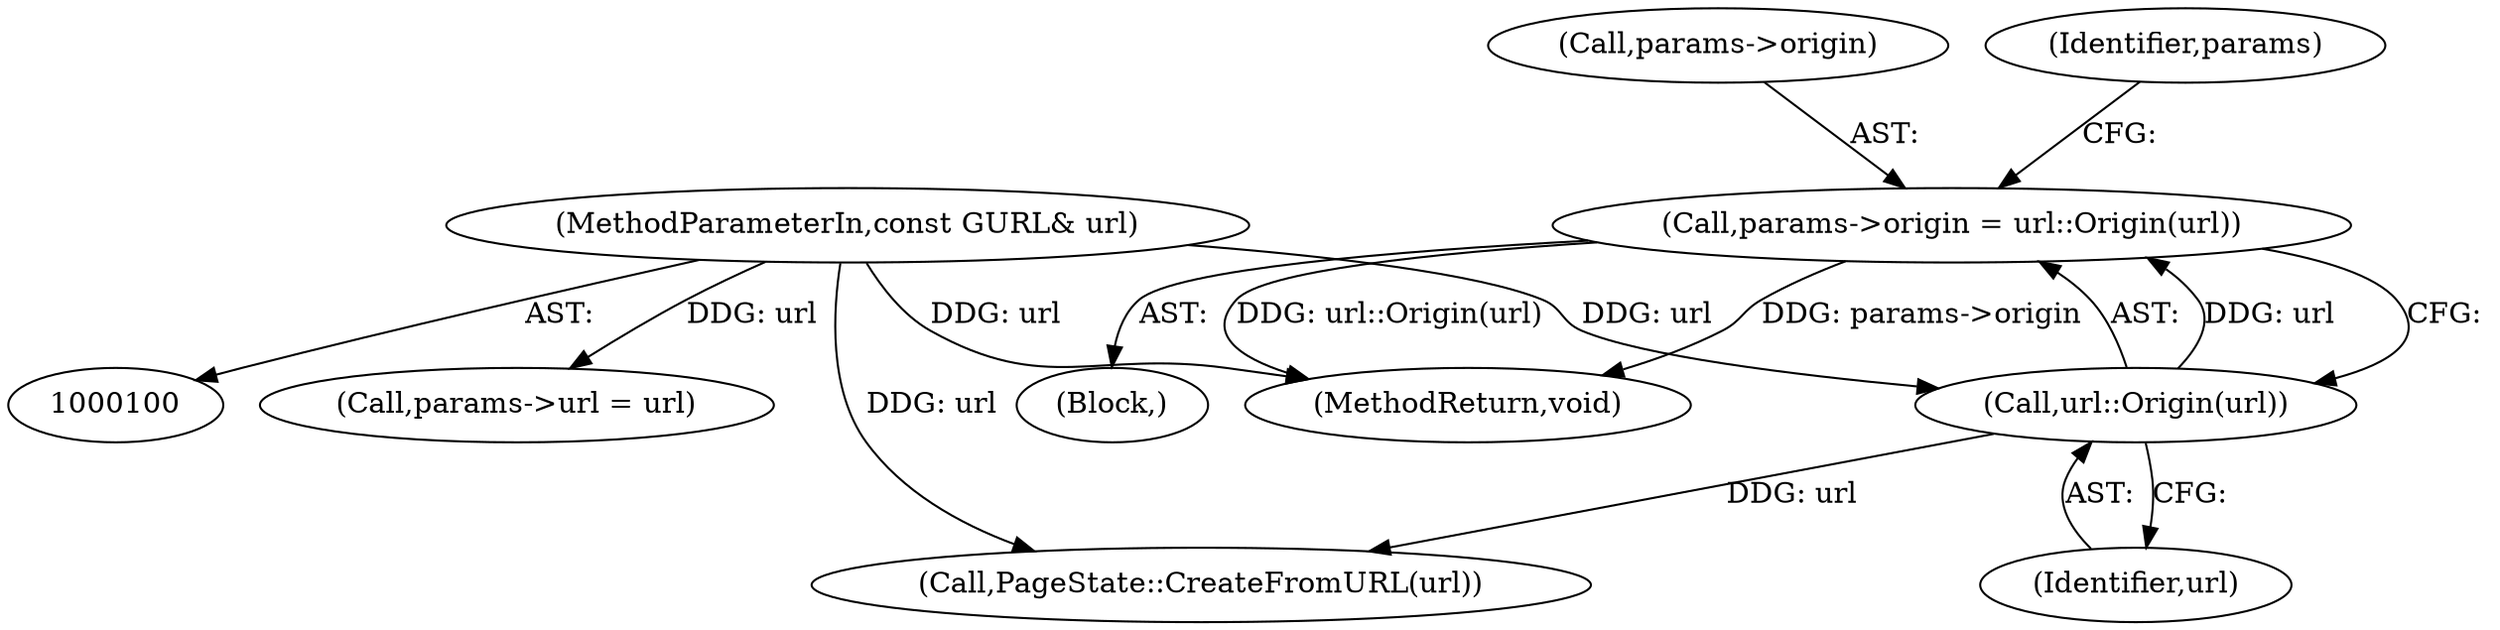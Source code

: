 digraph "0_Chrome_784f56a9c97a838448dd23f9bdc7c05fe8e639b3_1@pointer" {
"1000117" [label="(Call,params->origin = url::Origin(url))"];
"1000121" [label="(Call,url::Origin(url))"];
"1000104" [label="(MethodParameterIn,const GURL& url)"];
"1000118" [label="(Call,params->origin)"];
"1000121" [label="(Call,url::Origin(url))"];
"1000104" [label="(MethodParameterIn,const GURL& url)"];
"1000106" [label="(Block,)"];
"1000112" [label="(Call,params->url = url)"];
"1000174" [label="(MethodReturn,void)"];
"1000125" [label="(Identifier,params)"];
"1000122" [label="(Identifier,url)"];
"1000117" [label="(Call,params->origin = url::Origin(url))"];
"1000172" [label="(Call,PageState::CreateFromURL(url))"];
"1000117" -> "1000106"  [label="AST: "];
"1000117" -> "1000121"  [label="CFG: "];
"1000118" -> "1000117"  [label="AST: "];
"1000121" -> "1000117"  [label="AST: "];
"1000125" -> "1000117"  [label="CFG: "];
"1000117" -> "1000174"  [label="DDG: url::Origin(url)"];
"1000117" -> "1000174"  [label="DDG: params->origin"];
"1000121" -> "1000117"  [label="DDG: url"];
"1000121" -> "1000122"  [label="CFG: "];
"1000122" -> "1000121"  [label="AST: "];
"1000104" -> "1000121"  [label="DDG: url"];
"1000121" -> "1000172"  [label="DDG: url"];
"1000104" -> "1000100"  [label="AST: "];
"1000104" -> "1000174"  [label="DDG: url"];
"1000104" -> "1000112"  [label="DDG: url"];
"1000104" -> "1000172"  [label="DDG: url"];
}
